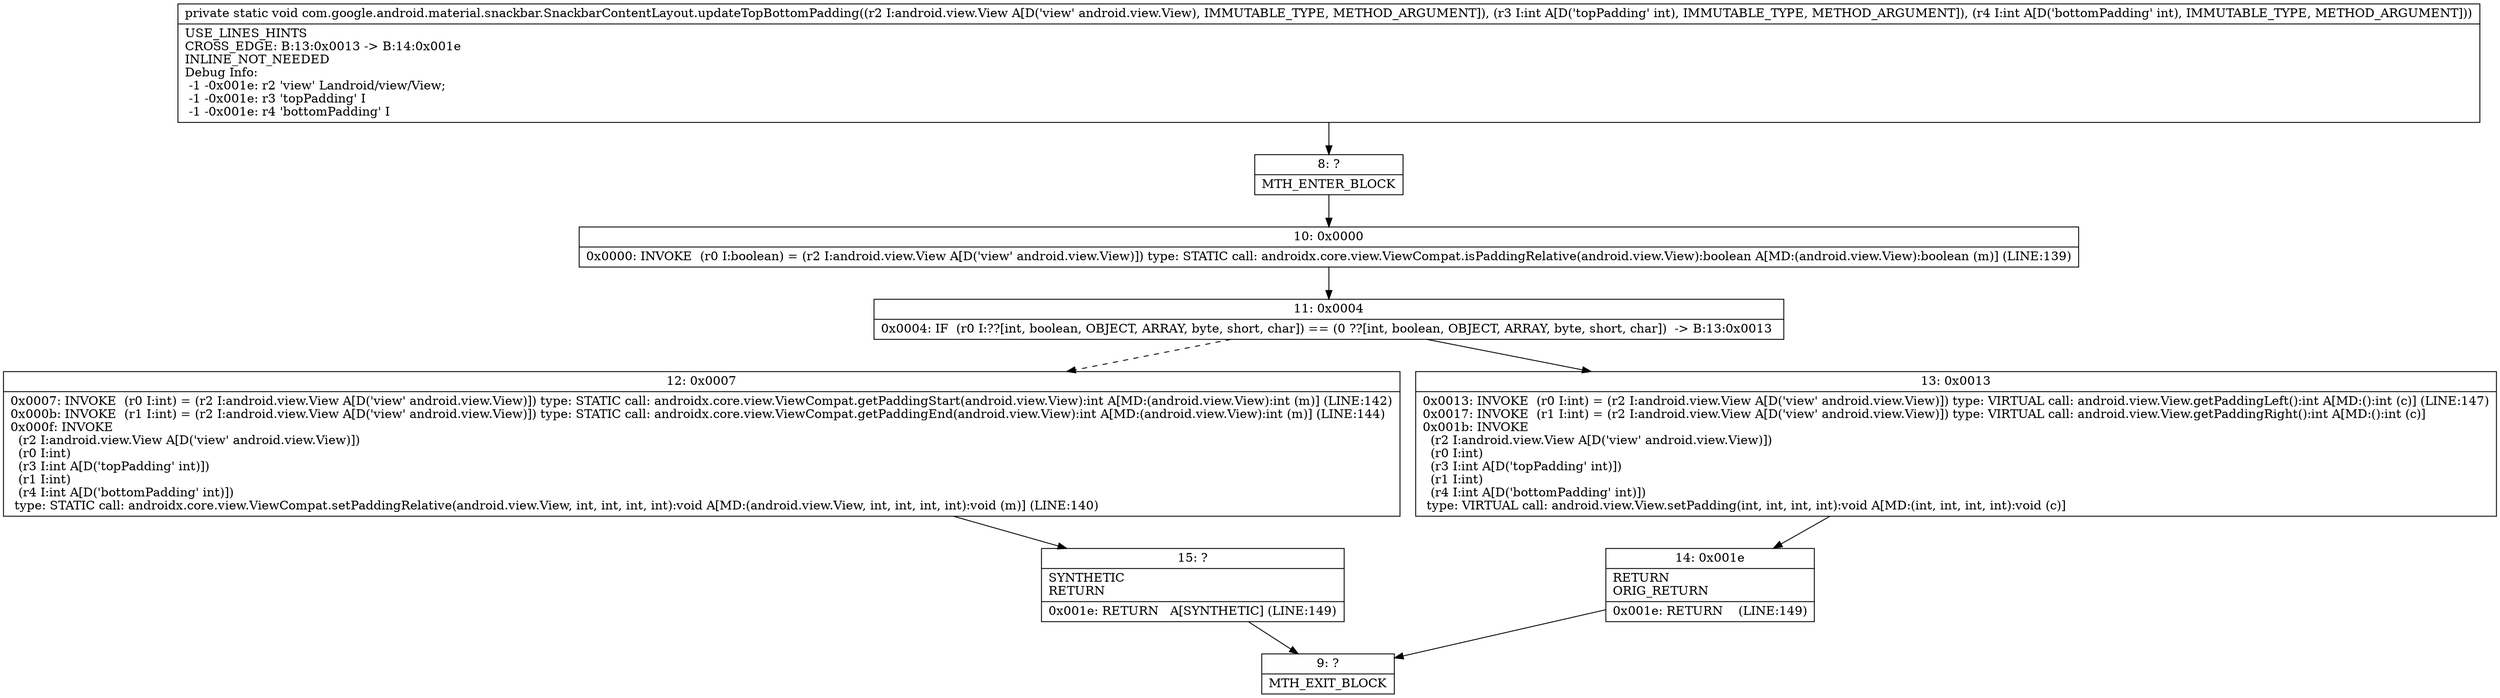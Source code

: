 digraph "CFG forcom.google.android.material.snackbar.SnackbarContentLayout.updateTopBottomPadding(Landroid\/view\/View;II)V" {
Node_8 [shape=record,label="{8\:\ ?|MTH_ENTER_BLOCK\l}"];
Node_10 [shape=record,label="{10\:\ 0x0000|0x0000: INVOKE  (r0 I:boolean) = (r2 I:android.view.View A[D('view' android.view.View)]) type: STATIC call: androidx.core.view.ViewCompat.isPaddingRelative(android.view.View):boolean A[MD:(android.view.View):boolean (m)] (LINE:139)\l}"];
Node_11 [shape=record,label="{11\:\ 0x0004|0x0004: IF  (r0 I:??[int, boolean, OBJECT, ARRAY, byte, short, char]) == (0 ??[int, boolean, OBJECT, ARRAY, byte, short, char])  \-\> B:13:0x0013 \l}"];
Node_12 [shape=record,label="{12\:\ 0x0007|0x0007: INVOKE  (r0 I:int) = (r2 I:android.view.View A[D('view' android.view.View)]) type: STATIC call: androidx.core.view.ViewCompat.getPaddingStart(android.view.View):int A[MD:(android.view.View):int (m)] (LINE:142)\l0x000b: INVOKE  (r1 I:int) = (r2 I:android.view.View A[D('view' android.view.View)]) type: STATIC call: androidx.core.view.ViewCompat.getPaddingEnd(android.view.View):int A[MD:(android.view.View):int (m)] (LINE:144)\l0x000f: INVOKE  \l  (r2 I:android.view.View A[D('view' android.view.View)])\l  (r0 I:int)\l  (r3 I:int A[D('topPadding' int)])\l  (r1 I:int)\l  (r4 I:int A[D('bottomPadding' int)])\l type: STATIC call: androidx.core.view.ViewCompat.setPaddingRelative(android.view.View, int, int, int, int):void A[MD:(android.view.View, int, int, int, int):void (m)] (LINE:140)\l}"];
Node_15 [shape=record,label="{15\:\ ?|SYNTHETIC\lRETURN\l|0x001e: RETURN   A[SYNTHETIC] (LINE:149)\l}"];
Node_9 [shape=record,label="{9\:\ ?|MTH_EXIT_BLOCK\l}"];
Node_13 [shape=record,label="{13\:\ 0x0013|0x0013: INVOKE  (r0 I:int) = (r2 I:android.view.View A[D('view' android.view.View)]) type: VIRTUAL call: android.view.View.getPaddingLeft():int A[MD:():int (c)] (LINE:147)\l0x0017: INVOKE  (r1 I:int) = (r2 I:android.view.View A[D('view' android.view.View)]) type: VIRTUAL call: android.view.View.getPaddingRight():int A[MD:():int (c)]\l0x001b: INVOKE  \l  (r2 I:android.view.View A[D('view' android.view.View)])\l  (r0 I:int)\l  (r3 I:int A[D('topPadding' int)])\l  (r1 I:int)\l  (r4 I:int A[D('bottomPadding' int)])\l type: VIRTUAL call: android.view.View.setPadding(int, int, int, int):void A[MD:(int, int, int, int):void (c)]\l}"];
Node_14 [shape=record,label="{14\:\ 0x001e|RETURN\lORIG_RETURN\l|0x001e: RETURN    (LINE:149)\l}"];
MethodNode[shape=record,label="{private static void com.google.android.material.snackbar.SnackbarContentLayout.updateTopBottomPadding((r2 I:android.view.View A[D('view' android.view.View), IMMUTABLE_TYPE, METHOD_ARGUMENT]), (r3 I:int A[D('topPadding' int), IMMUTABLE_TYPE, METHOD_ARGUMENT]), (r4 I:int A[D('bottomPadding' int), IMMUTABLE_TYPE, METHOD_ARGUMENT]))  | USE_LINES_HINTS\lCROSS_EDGE: B:13:0x0013 \-\> B:14:0x001e\lINLINE_NOT_NEEDED\lDebug Info:\l  \-1 \-0x001e: r2 'view' Landroid\/view\/View;\l  \-1 \-0x001e: r3 'topPadding' I\l  \-1 \-0x001e: r4 'bottomPadding' I\l}"];
MethodNode -> Node_8;Node_8 -> Node_10;
Node_10 -> Node_11;
Node_11 -> Node_12[style=dashed];
Node_11 -> Node_13;
Node_12 -> Node_15;
Node_15 -> Node_9;
Node_13 -> Node_14;
Node_14 -> Node_9;
}

